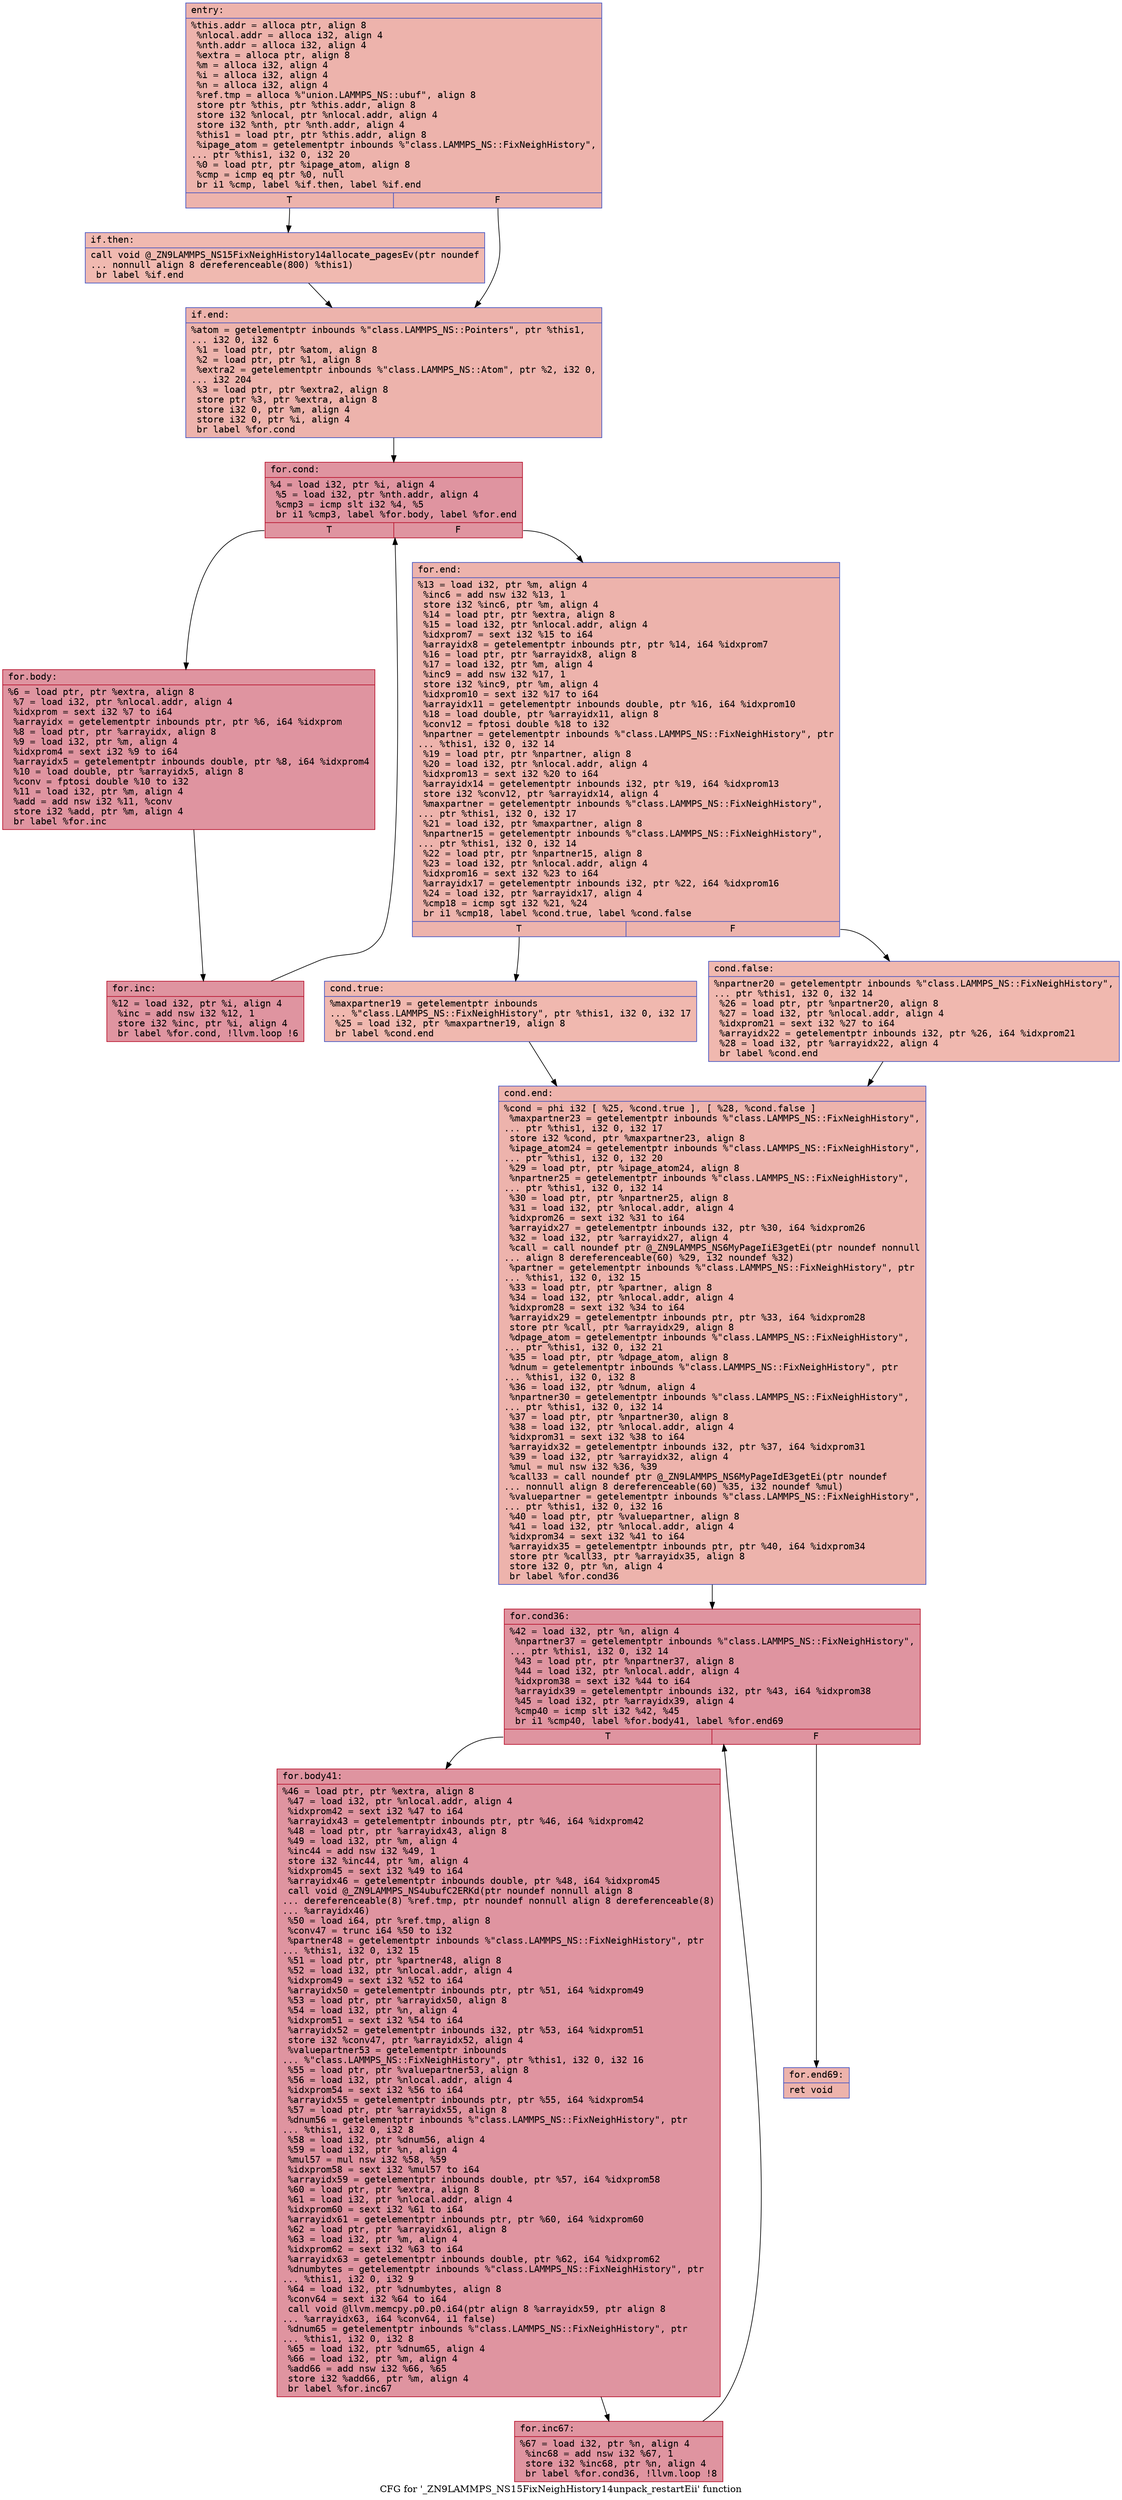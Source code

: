 digraph "CFG for '_ZN9LAMMPS_NS15FixNeighHistory14unpack_restartEii' function" {
	label="CFG for '_ZN9LAMMPS_NS15FixNeighHistory14unpack_restartEii' function";

	Node0x556119bb5c80 [shape=record,color="#3d50c3ff", style=filled, fillcolor="#d6524470" fontname="Courier",label="{entry:\l|  %this.addr = alloca ptr, align 8\l  %nlocal.addr = alloca i32, align 4\l  %nth.addr = alloca i32, align 4\l  %extra = alloca ptr, align 8\l  %m = alloca i32, align 4\l  %i = alloca i32, align 4\l  %n = alloca i32, align 4\l  %ref.tmp = alloca %\"union.LAMMPS_NS::ubuf\", align 8\l  store ptr %this, ptr %this.addr, align 8\l  store i32 %nlocal, ptr %nlocal.addr, align 4\l  store i32 %nth, ptr %nth.addr, align 4\l  %this1 = load ptr, ptr %this.addr, align 8\l  %ipage_atom = getelementptr inbounds %\"class.LAMMPS_NS::FixNeighHistory\",\l... ptr %this1, i32 0, i32 20\l  %0 = load ptr, ptr %ipage_atom, align 8\l  %cmp = icmp eq ptr %0, null\l  br i1 %cmp, label %if.then, label %if.end\l|{<s0>T|<s1>F}}"];
	Node0x556119bb5c80:s0 -> Node0x556119bb66a0[tooltip="entry -> if.then\nProbability 37.50%" ];
	Node0x556119bb5c80:s1 -> Node0x556119bb6710[tooltip="entry -> if.end\nProbability 62.50%" ];
	Node0x556119bb66a0 [shape=record,color="#3d50c3ff", style=filled, fillcolor="#de614d70" fontname="Courier",label="{if.then:\l|  call void @_ZN9LAMMPS_NS15FixNeighHistory14allocate_pagesEv(ptr noundef\l... nonnull align 8 dereferenceable(800) %this1)\l  br label %if.end\l}"];
	Node0x556119bb66a0 -> Node0x556119bb6710[tooltip="if.then -> if.end\nProbability 100.00%" ];
	Node0x556119bb6710 [shape=record,color="#3d50c3ff", style=filled, fillcolor="#d6524470" fontname="Courier",label="{if.end:\l|  %atom = getelementptr inbounds %\"class.LAMMPS_NS::Pointers\", ptr %this1,\l... i32 0, i32 6\l  %1 = load ptr, ptr %atom, align 8\l  %2 = load ptr, ptr %1, align 8\l  %extra2 = getelementptr inbounds %\"class.LAMMPS_NS::Atom\", ptr %2, i32 0,\l... i32 204\l  %3 = load ptr, ptr %extra2, align 8\l  store ptr %3, ptr %extra, align 8\l  store i32 0, ptr %m, align 4\l  store i32 0, ptr %i, align 4\l  br label %for.cond\l}"];
	Node0x556119bb6710 -> Node0x556119bb6ee0[tooltip="if.end -> for.cond\nProbability 100.00%" ];
	Node0x556119bb6ee0 [shape=record,color="#b70d28ff", style=filled, fillcolor="#b70d2870" fontname="Courier",label="{for.cond:\l|  %4 = load i32, ptr %i, align 4\l  %5 = load i32, ptr %nth.addr, align 4\l  %cmp3 = icmp slt i32 %4, %5\l  br i1 %cmp3, label %for.body, label %for.end\l|{<s0>T|<s1>F}}"];
	Node0x556119bb6ee0:s0 -> Node0x556119bb7180[tooltip="for.cond -> for.body\nProbability 96.88%" ];
	Node0x556119bb6ee0:s1 -> Node0x556119bb7200[tooltip="for.cond -> for.end\nProbability 3.12%" ];
	Node0x556119bb7180 [shape=record,color="#b70d28ff", style=filled, fillcolor="#b70d2870" fontname="Courier",label="{for.body:\l|  %6 = load ptr, ptr %extra, align 8\l  %7 = load i32, ptr %nlocal.addr, align 4\l  %idxprom = sext i32 %7 to i64\l  %arrayidx = getelementptr inbounds ptr, ptr %6, i64 %idxprom\l  %8 = load ptr, ptr %arrayidx, align 8\l  %9 = load i32, ptr %m, align 4\l  %idxprom4 = sext i32 %9 to i64\l  %arrayidx5 = getelementptr inbounds double, ptr %8, i64 %idxprom4\l  %10 = load double, ptr %arrayidx5, align 8\l  %conv = fptosi double %10 to i32\l  %11 = load i32, ptr %m, align 4\l  %add = add nsw i32 %11, %conv\l  store i32 %add, ptr %m, align 4\l  br label %for.inc\l}"];
	Node0x556119bb7180 -> Node0x556119bb7c50[tooltip="for.body -> for.inc\nProbability 100.00%" ];
	Node0x556119bb7c50 [shape=record,color="#b70d28ff", style=filled, fillcolor="#b70d2870" fontname="Courier",label="{for.inc:\l|  %12 = load i32, ptr %i, align 4\l  %inc = add nsw i32 %12, 1\l  store i32 %inc, ptr %i, align 4\l  br label %for.cond, !llvm.loop !6\l}"];
	Node0x556119bb7c50 -> Node0x556119bb6ee0[tooltip="for.inc -> for.cond\nProbability 100.00%" ];
	Node0x556119bb7200 [shape=record,color="#3d50c3ff", style=filled, fillcolor="#d6524470" fontname="Courier",label="{for.end:\l|  %13 = load i32, ptr %m, align 4\l  %inc6 = add nsw i32 %13, 1\l  store i32 %inc6, ptr %m, align 4\l  %14 = load ptr, ptr %extra, align 8\l  %15 = load i32, ptr %nlocal.addr, align 4\l  %idxprom7 = sext i32 %15 to i64\l  %arrayidx8 = getelementptr inbounds ptr, ptr %14, i64 %idxprom7\l  %16 = load ptr, ptr %arrayidx8, align 8\l  %17 = load i32, ptr %m, align 4\l  %inc9 = add nsw i32 %17, 1\l  store i32 %inc9, ptr %m, align 4\l  %idxprom10 = sext i32 %17 to i64\l  %arrayidx11 = getelementptr inbounds double, ptr %16, i64 %idxprom10\l  %18 = load double, ptr %arrayidx11, align 8\l  %conv12 = fptosi double %18 to i32\l  %npartner = getelementptr inbounds %\"class.LAMMPS_NS::FixNeighHistory\", ptr\l... %this1, i32 0, i32 14\l  %19 = load ptr, ptr %npartner, align 8\l  %20 = load i32, ptr %nlocal.addr, align 4\l  %idxprom13 = sext i32 %20 to i64\l  %arrayidx14 = getelementptr inbounds i32, ptr %19, i64 %idxprom13\l  store i32 %conv12, ptr %arrayidx14, align 4\l  %maxpartner = getelementptr inbounds %\"class.LAMMPS_NS::FixNeighHistory\",\l... ptr %this1, i32 0, i32 17\l  %21 = load i32, ptr %maxpartner, align 8\l  %npartner15 = getelementptr inbounds %\"class.LAMMPS_NS::FixNeighHistory\",\l... ptr %this1, i32 0, i32 14\l  %22 = load ptr, ptr %npartner15, align 8\l  %23 = load i32, ptr %nlocal.addr, align 4\l  %idxprom16 = sext i32 %23 to i64\l  %arrayidx17 = getelementptr inbounds i32, ptr %22, i64 %idxprom16\l  %24 = load i32, ptr %arrayidx17, align 4\l  %cmp18 = icmp sgt i32 %21, %24\l  br i1 %cmp18, label %cond.true, label %cond.false\l|{<s0>T|<s1>F}}"];
	Node0x556119bb7200:s0 -> Node0x556119bb9d60[tooltip="for.end -> cond.true\nProbability 50.00%" ];
	Node0x556119bb7200:s1 -> Node0x556119bb9de0[tooltip="for.end -> cond.false\nProbability 50.00%" ];
	Node0x556119bb9d60 [shape=record,color="#3d50c3ff", style=filled, fillcolor="#dc5d4a70" fontname="Courier",label="{cond.true:\l|  %maxpartner19 = getelementptr inbounds\l... %\"class.LAMMPS_NS::FixNeighHistory\", ptr %this1, i32 0, i32 17\l  %25 = load i32, ptr %maxpartner19, align 8\l  br label %cond.end\l}"];
	Node0x556119bb9d60 -> Node0x556119bb7600[tooltip="cond.true -> cond.end\nProbability 100.00%" ];
	Node0x556119bb9de0 [shape=record,color="#3d50c3ff", style=filled, fillcolor="#dc5d4a70" fontname="Courier",label="{cond.false:\l|  %npartner20 = getelementptr inbounds %\"class.LAMMPS_NS::FixNeighHistory\",\l... ptr %this1, i32 0, i32 14\l  %26 = load ptr, ptr %npartner20, align 8\l  %27 = load i32, ptr %nlocal.addr, align 4\l  %idxprom21 = sext i32 %27 to i64\l  %arrayidx22 = getelementptr inbounds i32, ptr %26, i64 %idxprom21\l  %28 = load i32, ptr %arrayidx22, align 4\l  br label %cond.end\l}"];
	Node0x556119bb9de0 -> Node0x556119bb7600[tooltip="cond.false -> cond.end\nProbability 100.00%" ];
	Node0x556119bb7600 [shape=record,color="#3d50c3ff", style=filled, fillcolor="#d6524470" fontname="Courier",label="{cond.end:\l|  %cond = phi i32 [ %25, %cond.true ], [ %28, %cond.false ]\l  %maxpartner23 = getelementptr inbounds %\"class.LAMMPS_NS::FixNeighHistory\",\l... ptr %this1, i32 0, i32 17\l  store i32 %cond, ptr %maxpartner23, align 8\l  %ipage_atom24 = getelementptr inbounds %\"class.LAMMPS_NS::FixNeighHistory\",\l... ptr %this1, i32 0, i32 20\l  %29 = load ptr, ptr %ipage_atom24, align 8\l  %npartner25 = getelementptr inbounds %\"class.LAMMPS_NS::FixNeighHistory\",\l... ptr %this1, i32 0, i32 14\l  %30 = load ptr, ptr %npartner25, align 8\l  %31 = load i32, ptr %nlocal.addr, align 4\l  %idxprom26 = sext i32 %31 to i64\l  %arrayidx27 = getelementptr inbounds i32, ptr %30, i64 %idxprom26\l  %32 = load i32, ptr %arrayidx27, align 4\l  %call = call noundef ptr @_ZN9LAMMPS_NS6MyPageIiE3getEi(ptr noundef nonnull\l... align 8 dereferenceable(60) %29, i32 noundef %32)\l  %partner = getelementptr inbounds %\"class.LAMMPS_NS::FixNeighHistory\", ptr\l... %this1, i32 0, i32 15\l  %33 = load ptr, ptr %partner, align 8\l  %34 = load i32, ptr %nlocal.addr, align 4\l  %idxprom28 = sext i32 %34 to i64\l  %arrayidx29 = getelementptr inbounds ptr, ptr %33, i64 %idxprom28\l  store ptr %call, ptr %arrayidx29, align 8\l  %dpage_atom = getelementptr inbounds %\"class.LAMMPS_NS::FixNeighHistory\",\l... ptr %this1, i32 0, i32 21\l  %35 = load ptr, ptr %dpage_atom, align 8\l  %dnum = getelementptr inbounds %\"class.LAMMPS_NS::FixNeighHistory\", ptr\l... %this1, i32 0, i32 8\l  %36 = load i32, ptr %dnum, align 4\l  %npartner30 = getelementptr inbounds %\"class.LAMMPS_NS::FixNeighHistory\",\l... ptr %this1, i32 0, i32 14\l  %37 = load ptr, ptr %npartner30, align 8\l  %38 = load i32, ptr %nlocal.addr, align 4\l  %idxprom31 = sext i32 %38 to i64\l  %arrayidx32 = getelementptr inbounds i32, ptr %37, i64 %idxprom31\l  %39 = load i32, ptr %arrayidx32, align 4\l  %mul = mul nsw i32 %36, %39\l  %call33 = call noundef ptr @_ZN9LAMMPS_NS6MyPageIdE3getEi(ptr noundef\l... nonnull align 8 dereferenceable(60) %35, i32 noundef %mul)\l  %valuepartner = getelementptr inbounds %\"class.LAMMPS_NS::FixNeighHistory\",\l... ptr %this1, i32 0, i32 16\l  %40 = load ptr, ptr %valuepartner, align 8\l  %41 = load i32, ptr %nlocal.addr, align 4\l  %idxprom34 = sext i32 %41 to i64\l  %arrayidx35 = getelementptr inbounds ptr, ptr %40, i64 %idxprom34\l  store ptr %call33, ptr %arrayidx35, align 8\l  store i32 0, ptr %n, align 4\l  br label %for.cond36\l}"];
	Node0x556119bb7600 -> Node0x556119bbc240[tooltip="cond.end -> for.cond36\nProbability 100.00%" ];
	Node0x556119bbc240 [shape=record,color="#b70d28ff", style=filled, fillcolor="#b70d2870" fontname="Courier",label="{for.cond36:\l|  %42 = load i32, ptr %n, align 4\l  %npartner37 = getelementptr inbounds %\"class.LAMMPS_NS::FixNeighHistory\",\l... ptr %this1, i32 0, i32 14\l  %43 = load ptr, ptr %npartner37, align 8\l  %44 = load i32, ptr %nlocal.addr, align 4\l  %idxprom38 = sext i32 %44 to i64\l  %arrayidx39 = getelementptr inbounds i32, ptr %43, i64 %idxprom38\l  %45 = load i32, ptr %arrayidx39, align 4\l  %cmp40 = icmp slt i32 %42, %45\l  br i1 %cmp40, label %for.body41, label %for.end69\l|{<s0>T|<s1>F}}"];
	Node0x556119bbc240:s0 -> Node0x556119bbc820[tooltip="for.cond36 -> for.body41\nProbability 96.88%" ];
	Node0x556119bbc240:s1 -> Node0x556119bbc8a0[tooltip="for.cond36 -> for.end69\nProbability 3.12%" ];
	Node0x556119bbc820 [shape=record,color="#b70d28ff", style=filled, fillcolor="#b70d2870" fontname="Courier",label="{for.body41:\l|  %46 = load ptr, ptr %extra, align 8\l  %47 = load i32, ptr %nlocal.addr, align 4\l  %idxprom42 = sext i32 %47 to i64\l  %arrayidx43 = getelementptr inbounds ptr, ptr %46, i64 %idxprom42\l  %48 = load ptr, ptr %arrayidx43, align 8\l  %49 = load i32, ptr %m, align 4\l  %inc44 = add nsw i32 %49, 1\l  store i32 %inc44, ptr %m, align 4\l  %idxprom45 = sext i32 %49 to i64\l  %arrayidx46 = getelementptr inbounds double, ptr %48, i64 %idxprom45\l  call void @_ZN9LAMMPS_NS4ubufC2ERKd(ptr noundef nonnull align 8\l... dereferenceable(8) %ref.tmp, ptr noundef nonnull align 8 dereferenceable(8)\l... %arrayidx46)\l  %50 = load i64, ptr %ref.tmp, align 8\l  %conv47 = trunc i64 %50 to i32\l  %partner48 = getelementptr inbounds %\"class.LAMMPS_NS::FixNeighHistory\", ptr\l... %this1, i32 0, i32 15\l  %51 = load ptr, ptr %partner48, align 8\l  %52 = load i32, ptr %nlocal.addr, align 4\l  %idxprom49 = sext i32 %52 to i64\l  %arrayidx50 = getelementptr inbounds ptr, ptr %51, i64 %idxprom49\l  %53 = load ptr, ptr %arrayidx50, align 8\l  %54 = load i32, ptr %n, align 4\l  %idxprom51 = sext i32 %54 to i64\l  %arrayidx52 = getelementptr inbounds i32, ptr %53, i64 %idxprom51\l  store i32 %conv47, ptr %arrayidx52, align 4\l  %valuepartner53 = getelementptr inbounds\l... %\"class.LAMMPS_NS::FixNeighHistory\", ptr %this1, i32 0, i32 16\l  %55 = load ptr, ptr %valuepartner53, align 8\l  %56 = load i32, ptr %nlocal.addr, align 4\l  %idxprom54 = sext i32 %56 to i64\l  %arrayidx55 = getelementptr inbounds ptr, ptr %55, i64 %idxprom54\l  %57 = load ptr, ptr %arrayidx55, align 8\l  %dnum56 = getelementptr inbounds %\"class.LAMMPS_NS::FixNeighHistory\", ptr\l... %this1, i32 0, i32 8\l  %58 = load i32, ptr %dnum56, align 4\l  %59 = load i32, ptr %n, align 4\l  %mul57 = mul nsw i32 %58, %59\l  %idxprom58 = sext i32 %mul57 to i64\l  %arrayidx59 = getelementptr inbounds double, ptr %57, i64 %idxprom58\l  %60 = load ptr, ptr %extra, align 8\l  %61 = load i32, ptr %nlocal.addr, align 4\l  %idxprom60 = sext i32 %61 to i64\l  %arrayidx61 = getelementptr inbounds ptr, ptr %60, i64 %idxprom60\l  %62 = load ptr, ptr %arrayidx61, align 8\l  %63 = load i32, ptr %m, align 4\l  %idxprom62 = sext i32 %63 to i64\l  %arrayidx63 = getelementptr inbounds double, ptr %62, i64 %idxprom62\l  %dnumbytes = getelementptr inbounds %\"class.LAMMPS_NS::FixNeighHistory\", ptr\l... %this1, i32 0, i32 9\l  %64 = load i32, ptr %dnumbytes, align 8\l  %conv64 = sext i32 %64 to i64\l  call void @llvm.memcpy.p0.p0.i64(ptr align 8 %arrayidx59, ptr align 8\l... %arrayidx63, i64 %conv64, i1 false)\l  %dnum65 = getelementptr inbounds %\"class.LAMMPS_NS::FixNeighHistory\", ptr\l... %this1, i32 0, i32 8\l  %65 = load i32, ptr %dnum65, align 4\l  %66 = load i32, ptr %m, align 4\l  %add66 = add nsw i32 %66, %65\l  store i32 %add66, ptr %m, align 4\l  br label %for.inc67\l}"];
	Node0x556119bbc820 -> Node0x556119bbfa40[tooltip="for.body41 -> for.inc67\nProbability 100.00%" ];
	Node0x556119bbfa40 [shape=record,color="#b70d28ff", style=filled, fillcolor="#b70d2870" fontname="Courier",label="{for.inc67:\l|  %67 = load i32, ptr %n, align 4\l  %inc68 = add nsw i32 %67, 1\l  store i32 %inc68, ptr %n, align 4\l  br label %for.cond36, !llvm.loop !8\l}"];
	Node0x556119bbfa40 -> Node0x556119bbc240[tooltip="for.inc67 -> for.cond36\nProbability 100.00%" ];
	Node0x556119bbc8a0 [shape=record,color="#3d50c3ff", style=filled, fillcolor="#d6524470" fontname="Courier",label="{for.end69:\l|  ret void\l}"];
}
